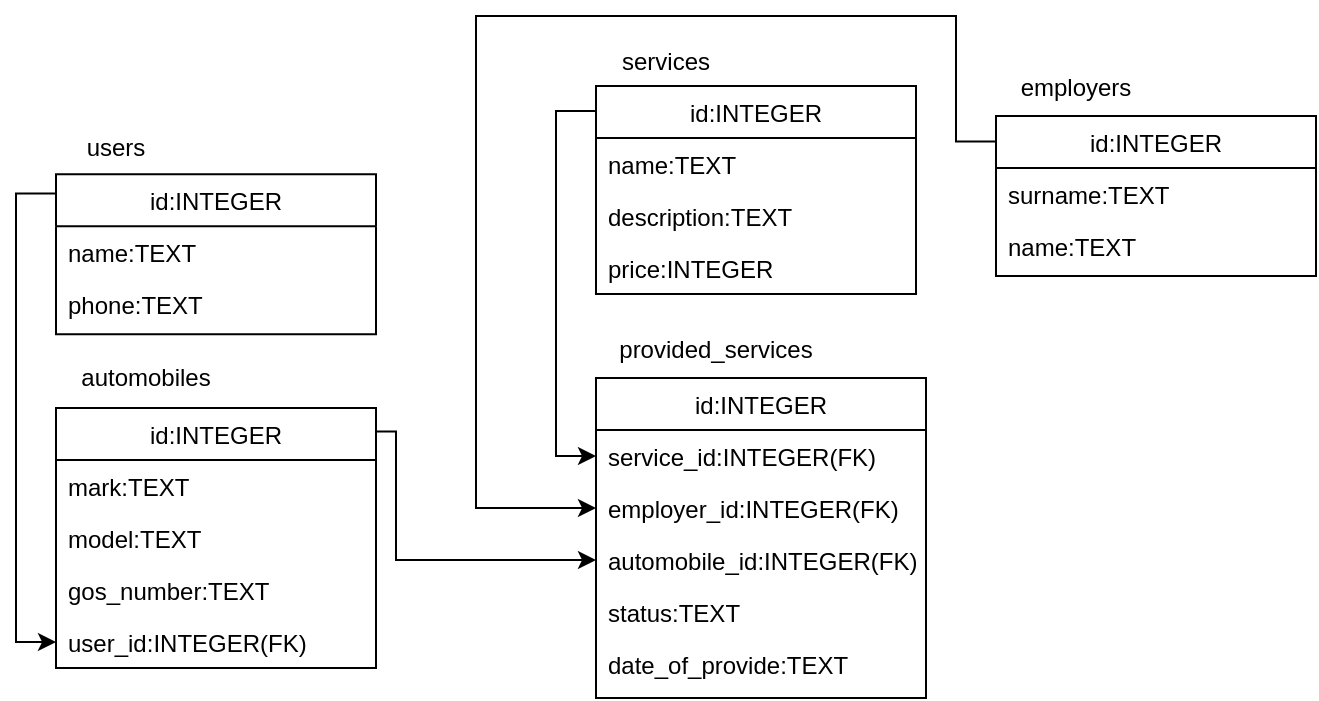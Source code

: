 <mxfile version="25.0.3">
  <diagram id="C5RBs43oDa-KdzZeNtuy" name="Page-1">
    <mxGraphModel dx="1701" dy="541" grid="1" gridSize="10" guides="1" tooltips="1" connect="1" arrows="1" fold="1" page="1" pageScale="1" pageWidth="827" pageHeight="1169" math="0" shadow="0">
      <root>
        <mxCell id="WIyWlLk6GJQsqaUBKTNV-0" />
        <mxCell id="WIyWlLk6GJQsqaUBKTNV-1" parent="WIyWlLk6GJQsqaUBKTNV-0" />
        <mxCell id="2udrtw_eohyvK_WwAQzX-8" style="edgeStyle=orthogonalEdgeStyle;rounded=0;orthogonalLoop=1;jettySize=auto;html=1;exitX=0;exitY=0.12;exitDx=0;exitDy=0;exitPerimeter=0;entryX=0;entryY=0.5;entryDx=0;entryDy=0;" parent="WIyWlLk6GJQsqaUBKTNV-1" source="nA5XQXhY4qclRbw43-vS-8" target="nA5XQXhY4qclRbw43-vS-41" edge="1">
          <mxGeometry relative="1" as="geometry" />
        </mxCell>
        <mxCell id="nA5XQXhY4qclRbw43-vS-8" value="id:INTEGER" style="swimlane;fontStyle=0;align=center;verticalAlign=top;childLayout=stackLayout;horizontal=1;startSize=26;horizontalStack=0;resizeParent=1;resizeLast=0;collapsible=1;marginBottom=0;rounded=0;shadow=0;strokeWidth=1;points=[[0,0,0,0,0],[0,0.12,0,0,0],[0,0.5,0,0,0],[0,0.75,0,0,0],[0,1,0,0,0],[0.25,0,0,0,0],[0.25,1,0,0,0],[0.5,0,0,0,0],[0.5,1,0,0,0],[0.75,0,0,0,0],[0.75,1,0,0,0],[1,0,0,0,0],[1,0.25,0,0,0],[1,0.5,0,0,0],[1,0.75,0,0,0],[1,1,0,0,0]];" parent="WIyWlLk6GJQsqaUBKTNV-1" vertex="1">
          <mxGeometry x="-210" y="1039.11" width="160" height="80" as="geometry">
            <mxRectangle x="230" y="140" width="160" height="26" as="alternateBounds" />
          </mxGeometry>
        </mxCell>
        <mxCell id="nA5XQXhY4qclRbw43-vS-10" value="name:TEXT" style="text;align=left;verticalAlign=top;spacingLeft=4;spacingRight=4;overflow=hidden;rotatable=0;points=[[0,0.5],[1,0.5]];portConstraint=eastwest;rounded=0;shadow=0;html=0;" parent="nA5XQXhY4qclRbw43-vS-8" vertex="1">
          <mxGeometry y="26" width="160" height="26" as="geometry" />
        </mxCell>
        <mxCell id="nA5XQXhY4qclRbw43-vS-11" value="phone:TEXT" style="text;align=left;verticalAlign=top;spacingLeft=4;spacingRight=4;overflow=hidden;rotatable=0;points=[[0,0.5],[1,0.5]];portConstraint=eastwest;rounded=0;shadow=0;html=0;" parent="nA5XQXhY4qclRbw43-vS-8" vertex="1">
          <mxGeometry y="52" width="160" height="26" as="geometry" />
        </mxCell>
        <mxCell id="2udrtw_eohyvK_WwAQzX-10" style="edgeStyle=orthogonalEdgeStyle;rounded=0;orthogonalLoop=1;jettySize=auto;html=1;exitX=1;exitY=0.09;exitDx=0;exitDy=0;exitPerimeter=0;entryX=0;entryY=0.5;entryDx=0;entryDy=0;" parent="WIyWlLk6GJQsqaUBKTNV-1" source="nA5XQXhY4qclRbw43-vS-14" target="nA5XQXhY4qclRbw43-vS-48" edge="1">
          <mxGeometry relative="1" as="geometry">
            <Array as="points">
              <mxPoint x="-40" y="1168" />
              <mxPoint x="-40" y="1232" />
            </Array>
          </mxGeometry>
        </mxCell>
        <mxCell id="nA5XQXhY4qclRbw43-vS-14" value="id:INTEGER" style="swimlane;fontStyle=0;align=center;verticalAlign=top;childLayout=stackLayout;horizontal=1;startSize=26;horizontalStack=0;resizeParent=1;resizeLast=0;collapsible=1;marginBottom=0;rounded=0;shadow=0;strokeWidth=1;points=[[0,0,0,0,0],[0,0.1,0,0,0],[0,0.5,0,0,0],[0,0.75,0,0,0],[0,1,0,0,0],[0.25,0,0,0,0],[0.25,1,0,0,0],[0.5,0,0,0,0],[0.5,1,0,0,0],[0.75,0,0,0,0],[0.75,1,0,0,0],[1,0,0,0,0],[1,0.09,0,0,0],[1,0.25,0,0,0],[1,0.5,0,0,0],[1,0.75,0,0,0],[1,1,0,0,0]];" parent="WIyWlLk6GJQsqaUBKTNV-1" vertex="1">
          <mxGeometry x="-210" y="1156" width="160" height="130" as="geometry">
            <mxRectangle x="130" y="380" width="160" height="26" as="alternateBounds" />
          </mxGeometry>
        </mxCell>
        <mxCell id="nA5XQXhY4qclRbw43-vS-15" value="mark:TEXT" style="text;align=left;verticalAlign=top;spacingLeft=4;spacingRight=4;overflow=hidden;rotatable=0;points=[[0,0.5],[1,0.5]];portConstraint=eastwest;" parent="nA5XQXhY4qclRbw43-vS-14" vertex="1">
          <mxGeometry y="26" width="160" height="26" as="geometry" />
        </mxCell>
        <mxCell id="nA5XQXhY4qclRbw43-vS-38" value="model:TEXT" style="text;align=left;verticalAlign=top;spacingLeft=4;spacingRight=4;overflow=hidden;rotatable=0;points=[[0,0.5],[1,0.5]];portConstraint=eastwest;" parent="nA5XQXhY4qclRbw43-vS-14" vertex="1">
          <mxGeometry y="52" width="160" height="26" as="geometry" />
        </mxCell>
        <mxCell id="nA5XQXhY4qclRbw43-vS-39" value="gos_number:TEXT" style="text;align=left;verticalAlign=top;spacingLeft=4;spacingRight=4;overflow=hidden;rotatable=0;points=[[0,0.5],[1,0.5]];portConstraint=eastwest;" parent="nA5XQXhY4qclRbw43-vS-14" vertex="1">
          <mxGeometry y="78" width="160" height="26" as="geometry" />
        </mxCell>
        <mxCell id="nA5XQXhY4qclRbw43-vS-41" value="user_id:INTEGER(FK)" style="text;align=left;verticalAlign=top;spacingLeft=4;spacingRight=4;overflow=hidden;rotatable=0;points=[[0,0.5],[1,0.5]];portConstraint=eastwest;" parent="nA5XQXhY4qclRbw43-vS-14" vertex="1">
          <mxGeometry y="104" width="160" height="26" as="geometry" />
        </mxCell>
        <mxCell id="2udrtw_eohyvK_WwAQzX-12" style="edgeStyle=orthogonalEdgeStyle;rounded=0;orthogonalLoop=1;jettySize=auto;html=1;exitX=0;exitY=0.12;exitDx=0;exitDy=0;exitPerimeter=0;entryX=0;entryY=0.5;entryDx=0;entryDy=0;" parent="WIyWlLk6GJQsqaUBKTNV-1" source="nA5XQXhY4qclRbw43-vS-25" target="nA5XQXhY4qclRbw43-vS-45" edge="1">
          <mxGeometry relative="1" as="geometry" />
        </mxCell>
        <mxCell id="nA5XQXhY4qclRbw43-vS-25" value="id:INTEGER" style="swimlane;fontStyle=0;align=center;verticalAlign=top;childLayout=stackLayout;horizontal=1;startSize=26;horizontalStack=0;resizeParent=1;resizeLast=0;collapsible=1;marginBottom=0;rounded=0;shadow=0;strokeWidth=1;points=[[0,0,0,0,0],[0,0.12,0,0,0],[0,0.25,0,0,0],[0,0.5,0,0,0],[0,0.75,0,0,0],[0,1,0,0,0],[0.25,0,0,0,0],[0.25,1,0,0,0],[0.5,0,0,0,0],[0.5,1,0,0,0],[0.75,0,0,0,0],[0.75,1,0,0,0],[1,0,0,0,0],[1,0.12,0,0,0],[1,0.5,0,0,0],[1,0.75,0,0,0],[1,1,0,0,0]];" parent="WIyWlLk6GJQsqaUBKTNV-1" vertex="1">
          <mxGeometry x="60" y="995" width="160" height="104" as="geometry">
            <mxRectangle x="550" y="140" width="160" height="26" as="alternateBounds" />
          </mxGeometry>
        </mxCell>
        <mxCell id="nA5XQXhY4qclRbw43-vS-26" value="name:TEXT" style="text;align=left;verticalAlign=top;spacingLeft=4;spacingRight=4;overflow=hidden;rotatable=0;points=[[0,0.5],[1,0.5]];portConstraint=eastwest;" parent="nA5XQXhY4qclRbw43-vS-25" vertex="1">
          <mxGeometry y="26" width="160" height="26" as="geometry" />
        </mxCell>
        <mxCell id="nA5XQXhY4qclRbw43-vS-27" value="description:TEXT" style="text;align=left;verticalAlign=top;spacingLeft=4;spacingRight=4;overflow=hidden;rotatable=0;points=[[0,0.5],[1,0.5]];portConstraint=eastwest;rounded=0;shadow=0;html=0;" parent="nA5XQXhY4qclRbw43-vS-25" vertex="1">
          <mxGeometry y="52" width="160" height="26" as="geometry" />
        </mxCell>
        <mxCell id="nA5XQXhY4qclRbw43-vS-28" value="price:INTEGER" style="text;align=left;verticalAlign=top;spacingLeft=4;spacingRight=4;overflow=hidden;rotatable=0;points=[[0,0.5],[1,0.5]];portConstraint=eastwest;rounded=0;shadow=0;html=0;" parent="nA5XQXhY4qclRbw43-vS-25" vertex="1">
          <mxGeometry y="78" width="160" height="26" as="geometry" />
        </mxCell>
        <mxCell id="nA5XQXhY4qclRbw43-vS-44" value="id:INTEGER" style="swimlane;fontStyle=0;align=center;verticalAlign=top;childLayout=stackLayout;horizontal=1;startSize=26;horizontalStack=0;resizeParent=1;resizeLast=0;collapsible=1;marginBottom=0;rounded=0;shadow=0;strokeWidth=1;" parent="WIyWlLk6GJQsqaUBKTNV-1" vertex="1">
          <mxGeometry x="60" y="1141" width="165" height="160" as="geometry">
            <mxRectangle x="550" y="140" width="160" height="26" as="alternateBounds" />
          </mxGeometry>
        </mxCell>
        <mxCell id="nA5XQXhY4qclRbw43-vS-45" value="service_id:INTEGER(FK)" style="text;align=left;verticalAlign=top;spacingLeft=4;spacingRight=4;overflow=hidden;rotatable=0;points=[[0,0.5],[1,0.5]];portConstraint=eastwest;" parent="nA5XQXhY4qclRbw43-vS-44" vertex="1">
          <mxGeometry y="26" width="165" height="26" as="geometry" />
        </mxCell>
        <mxCell id="nA5XQXhY4qclRbw43-vS-46" value="employer_id:INTEGER(FK)" style="text;align=left;verticalAlign=top;spacingLeft=4;spacingRight=4;overflow=hidden;rotatable=0;points=[[0,0.5],[1,0.5]];portConstraint=eastwest;rounded=0;shadow=0;html=0;" parent="nA5XQXhY4qclRbw43-vS-44" vertex="1">
          <mxGeometry y="52" width="165" height="26" as="geometry" />
        </mxCell>
        <mxCell id="nA5XQXhY4qclRbw43-vS-48" value="automobile_id:INTEGER(FK)" style="text;align=left;verticalAlign=top;spacingLeft=4;spacingRight=4;overflow=hidden;rotatable=0;points=[[0,0.5],[1,0.5]];portConstraint=eastwest;rounded=0;shadow=0;html=0;" parent="nA5XQXhY4qclRbw43-vS-44" vertex="1">
          <mxGeometry y="78" width="165" height="26" as="geometry" />
        </mxCell>
        <mxCell id="2udrtw_eohyvK_WwAQzX-5" value="status:TEXT" style="text;align=left;verticalAlign=top;spacingLeft=4;spacingRight=4;overflow=hidden;rotatable=0;points=[[0,0.5],[1,0.5]];portConstraint=eastwest;rounded=0;shadow=0;html=0;" parent="nA5XQXhY4qclRbw43-vS-44" vertex="1">
          <mxGeometry y="104" width="165" height="26" as="geometry" />
        </mxCell>
        <mxCell id="2udrtw_eohyvK_WwAQzX-6" value="date_of_provide:TEXT" style="text;align=left;verticalAlign=top;spacingLeft=4;spacingRight=4;overflow=hidden;rotatable=0;points=[[0,0.5],[1,0.5]];portConstraint=eastwest;rounded=0;shadow=0;html=0;" parent="nA5XQXhY4qclRbw43-vS-44" vertex="1">
          <mxGeometry y="130" width="165" height="26" as="geometry" />
        </mxCell>
        <mxCell id="2udrtw_eohyvK_WwAQzX-11" style="edgeStyle=orthogonalEdgeStyle;rounded=0;orthogonalLoop=1;jettySize=auto;html=1;exitX=0;exitY=0.16;exitDx=0;exitDy=0;exitPerimeter=0;entryX=0;entryY=0.5;entryDx=0;entryDy=0;" parent="WIyWlLk6GJQsqaUBKTNV-1" source="2udrtw_eohyvK_WwAQzX-1" target="nA5XQXhY4qclRbw43-vS-46" edge="1">
          <mxGeometry relative="1" as="geometry">
            <Array as="points">
              <mxPoint x="240" y="1023" />
              <mxPoint x="240" y="960" />
              <mxPoint y="960" />
              <mxPoint y="1206" />
            </Array>
          </mxGeometry>
        </mxCell>
        <mxCell id="2udrtw_eohyvK_WwAQzX-1" value="id:INTEGER" style="swimlane;fontStyle=0;align=center;verticalAlign=top;childLayout=stackLayout;horizontal=1;startSize=26;horizontalStack=0;resizeParent=1;resizeLast=0;collapsible=1;marginBottom=0;rounded=0;shadow=0;strokeWidth=1;points=[[0,0,0,0,0],[0,0.16,0,0,0],[0,0.5,0,0,0],[0,0.75,0,0,0],[0,1,0,0,0],[0.25,0,0,0,0],[0.25,1,0,0,0],[0.5,0,0,0,0],[0.5,1,0,0,0],[0.75,0,0,0,0],[0.75,1,0,0,0],[1,0,0,0,0],[1,0.25,0,0,0],[1,0.5,0,0,0],[1,0.75,0,0,0],[1,1,0,0,0]];" parent="WIyWlLk6GJQsqaUBKTNV-1" vertex="1">
          <mxGeometry x="260" y="1010" width="160" height="80" as="geometry">
            <mxRectangle x="230" y="140" width="160" height="26" as="alternateBounds" />
          </mxGeometry>
        </mxCell>
        <mxCell id="2udrtw_eohyvK_WwAQzX-2" value="surname:TEXT" style="text;align=left;verticalAlign=top;spacingLeft=4;spacingRight=4;overflow=hidden;rotatable=0;points=[[0,0.5],[1,0.5]];portConstraint=eastwest;" parent="2udrtw_eohyvK_WwAQzX-1" vertex="1">
          <mxGeometry y="26" width="160" height="26" as="geometry" />
        </mxCell>
        <mxCell id="2udrtw_eohyvK_WwAQzX-3" value="name:TEXT" style="text;align=left;verticalAlign=top;spacingLeft=4;spacingRight=4;overflow=hidden;rotatable=0;points=[[0,0.5],[1,0.5]];portConstraint=eastwest;rounded=0;shadow=0;html=0;" parent="2udrtw_eohyvK_WwAQzX-1" vertex="1">
          <mxGeometry y="52" width="160" height="26" as="geometry" />
        </mxCell>
        <mxCell id="2udrtw_eohyvK_WwAQzX-13" value="users" style="text;html=1;align=center;verticalAlign=middle;whiteSpace=wrap;rounded=0;" parent="WIyWlLk6GJQsqaUBKTNV-1" vertex="1">
          <mxGeometry x="-200" y="1020" width="40" height="11.89" as="geometry" />
        </mxCell>
        <mxCell id="2udrtw_eohyvK_WwAQzX-16" value="automobiles" style="text;html=1;align=center;verticalAlign=middle;whiteSpace=wrap;rounded=0;" parent="WIyWlLk6GJQsqaUBKTNV-1" vertex="1">
          <mxGeometry x="-200" y="1132.89" width="70" height="17.11" as="geometry" />
        </mxCell>
        <mxCell id="2udrtw_eohyvK_WwAQzX-18" value="services" style="text;html=1;align=center;verticalAlign=middle;whiteSpace=wrap;rounded=0;" parent="WIyWlLk6GJQsqaUBKTNV-1" vertex="1">
          <mxGeometry x="70" y="975" width="50" height="15" as="geometry" />
        </mxCell>
        <mxCell id="2udrtw_eohyvK_WwAQzX-20" value="provided_services" style="text;html=1;align=center;verticalAlign=middle;whiteSpace=wrap;rounded=0;" parent="WIyWlLk6GJQsqaUBKTNV-1" vertex="1">
          <mxGeometry x="70" y="1122" width="100" height="10.89" as="geometry" />
        </mxCell>
        <mxCell id="2udrtw_eohyvK_WwAQzX-22" value="employers" style="text;html=1;align=center;verticalAlign=middle;whiteSpace=wrap;rounded=0;" parent="WIyWlLk6GJQsqaUBKTNV-1" vertex="1">
          <mxGeometry x="270" y="990" width="60" height="11.89" as="geometry" />
        </mxCell>
      </root>
    </mxGraphModel>
  </diagram>
</mxfile>
